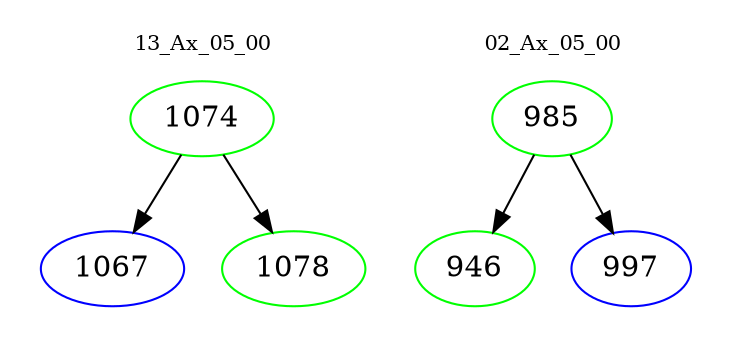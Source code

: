 digraph{
subgraph cluster_0 {
color = white
label = "13_Ax_05_00";
fontsize=10;
T0_1074 [label="1074", color="green"]
T0_1074 -> T0_1067 [color="black"]
T0_1067 [label="1067", color="blue"]
T0_1074 -> T0_1078 [color="black"]
T0_1078 [label="1078", color="green"]
}
subgraph cluster_1 {
color = white
label = "02_Ax_05_00";
fontsize=10;
T1_985 [label="985", color="green"]
T1_985 -> T1_946 [color="black"]
T1_946 [label="946", color="green"]
T1_985 -> T1_997 [color="black"]
T1_997 [label="997", color="blue"]
}
}
